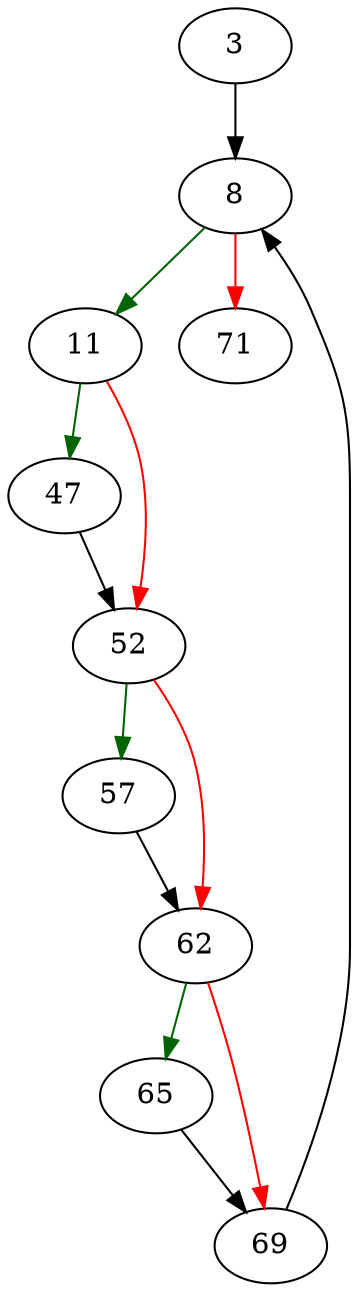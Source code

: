 strict digraph "clearSelect" {
	// Node definitions.
	3 [entry=true];
	8;
	11;
	71;
	47;
	52;
	57;
	62;
	65;
	69;

	// Edge definitions.
	3 -> 8;
	8 -> 11 [
		color=darkgreen
		cond=true
	];
	8 -> 71 [
		color=red
		cond=false
	];
	11 -> 47 [
		color=darkgreen
		cond=true
	];
	11 -> 52 [
		color=red
		cond=false
	];
	47 -> 52;
	52 -> 57 [
		color=darkgreen
		cond=true
	];
	52 -> 62 [
		color=red
		cond=false
	];
	57 -> 62;
	62 -> 65 [
		color=darkgreen
		cond=true
	];
	62 -> 69 [
		color=red
		cond=false
	];
	65 -> 69;
	69 -> 8;
}